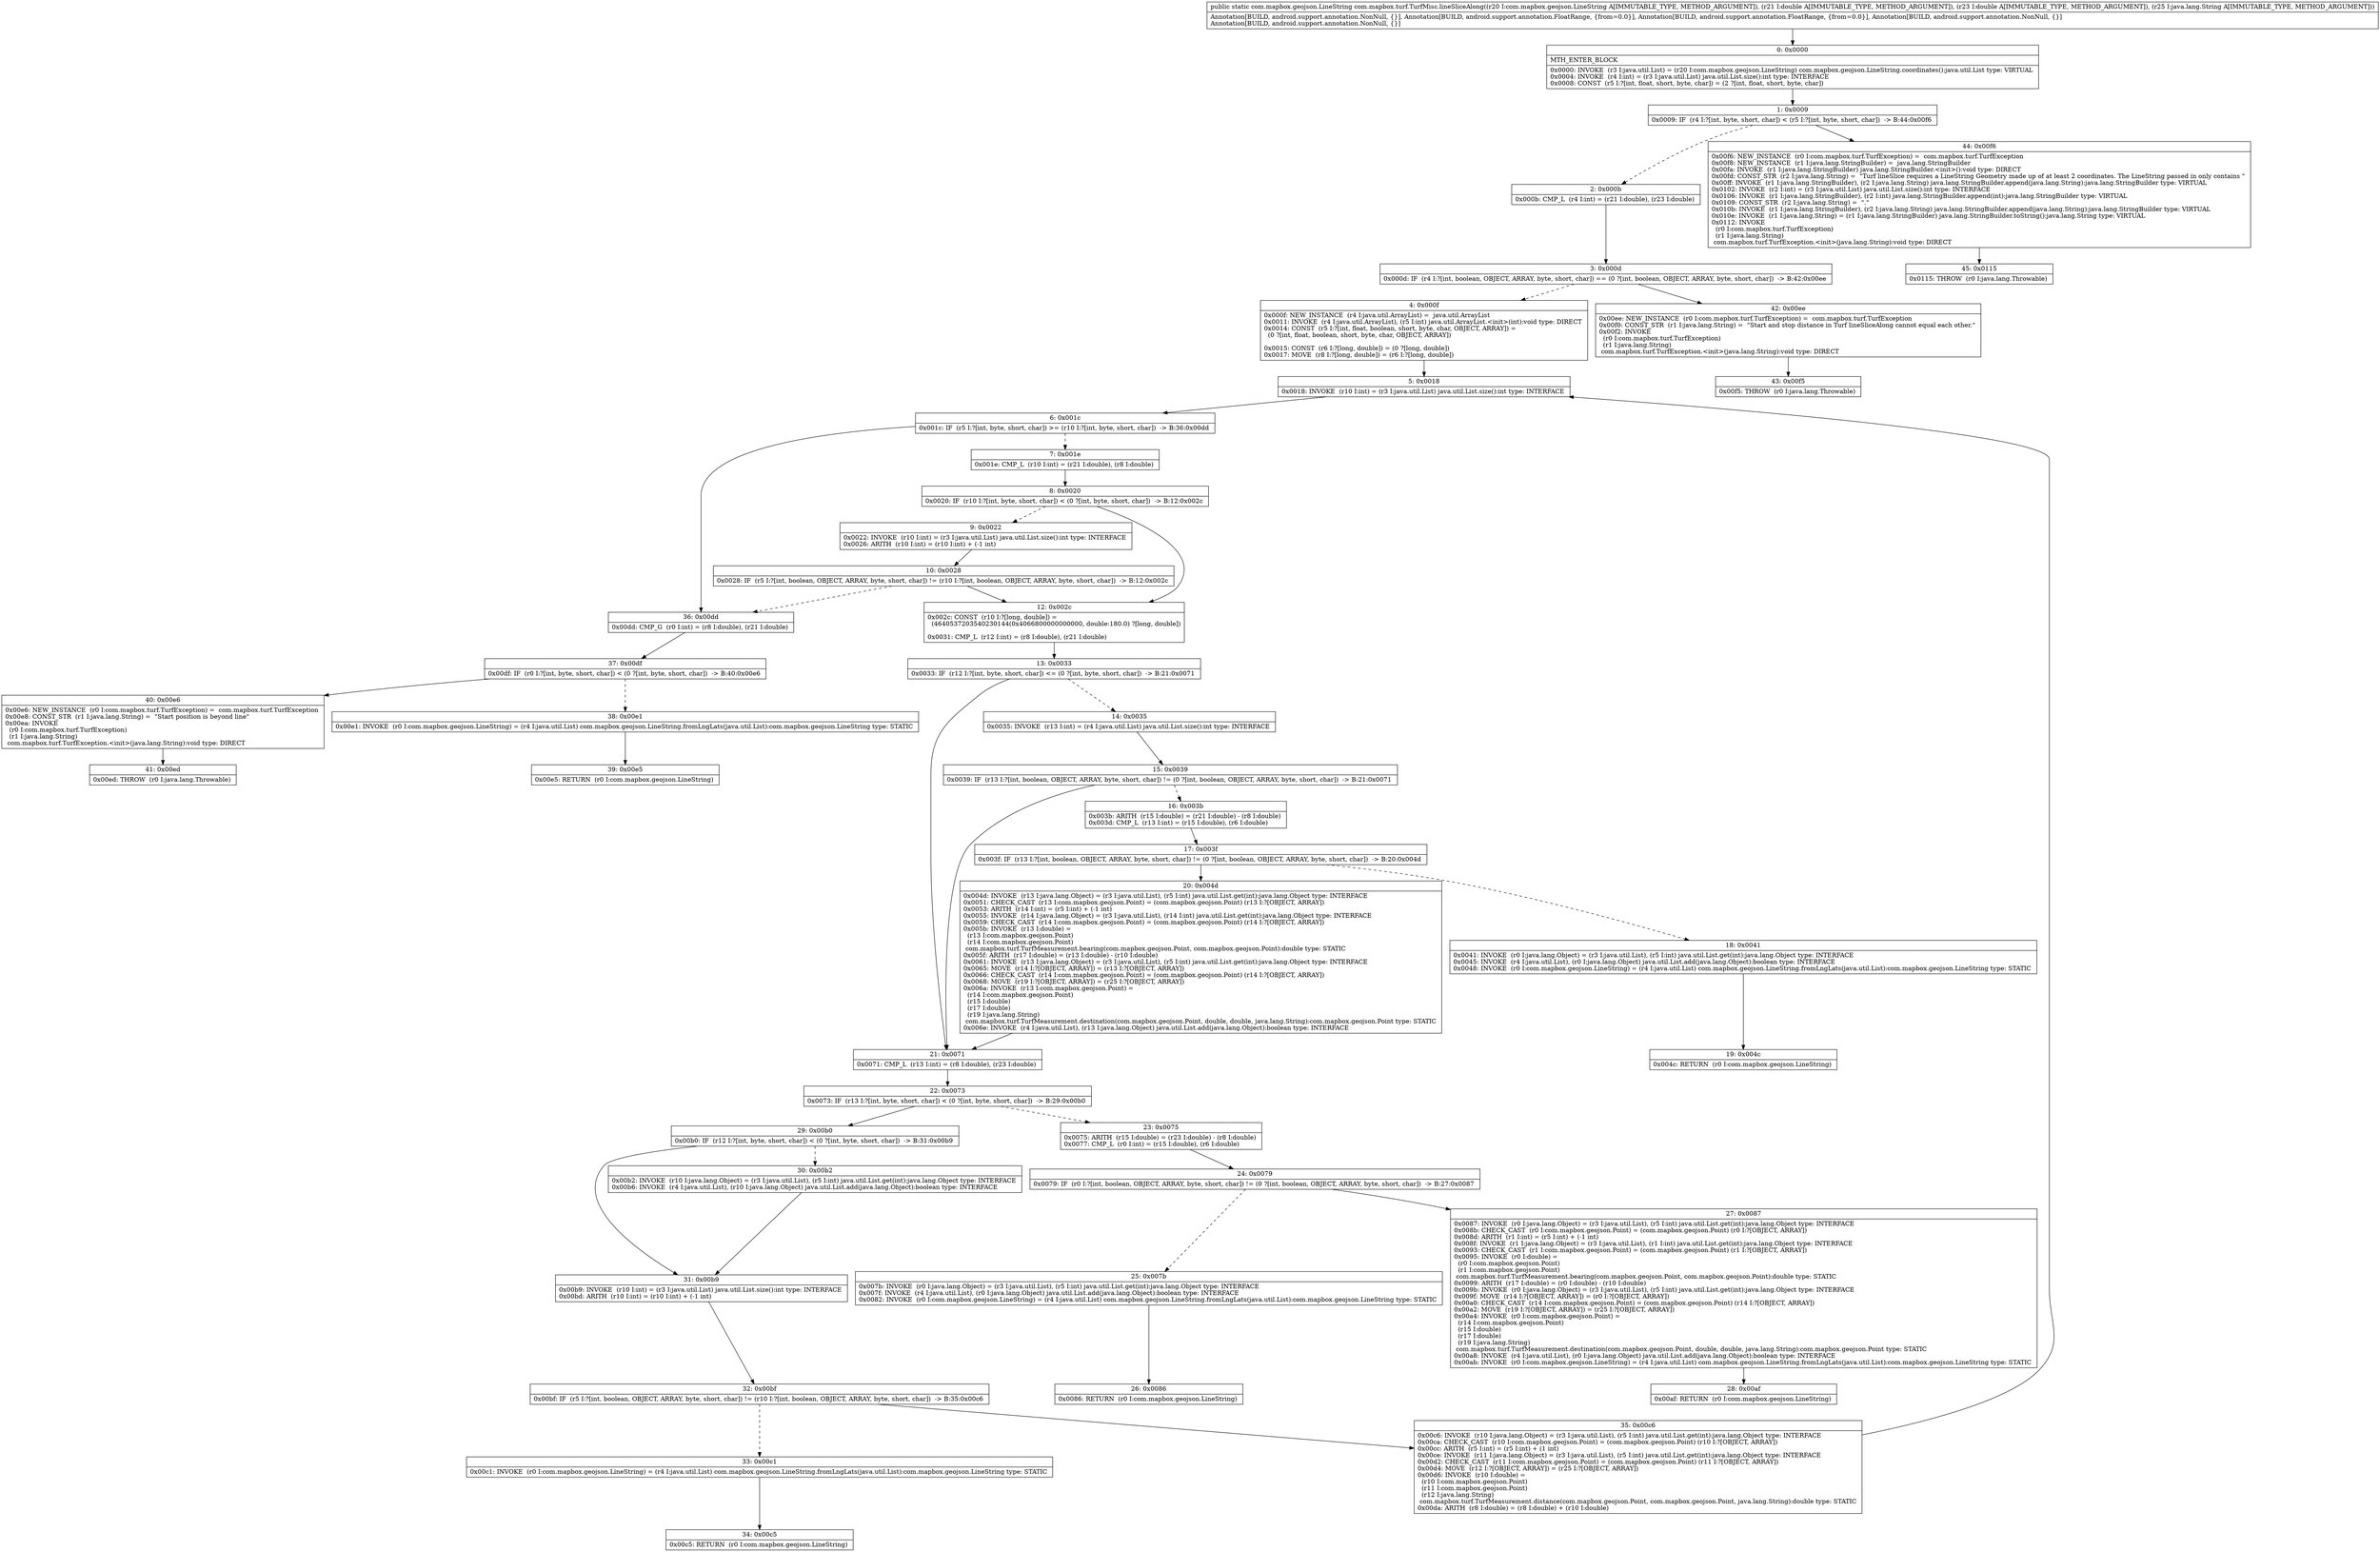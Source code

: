 digraph "CFG forcom.mapbox.turf.TurfMisc.lineSliceAlong(Lcom\/mapbox\/geojson\/LineString;DDLjava\/lang\/String;)Lcom\/mapbox\/geojson\/LineString;" {
Node_0 [shape=record,label="{0\:\ 0x0000|MTH_ENTER_BLOCK\l|0x0000: INVOKE  (r3 I:java.util.List) = (r20 I:com.mapbox.geojson.LineString) com.mapbox.geojson.LineString.coordinates():java.util.List type: VIRTUAL \l0x0004: INVOKE  (r4 I:int) = (r3 I:java.util.List) java.util.List.size():int type: INTERFACE \l0x0008: CONST  (r5 I:?[int, float, short, byte, char]) = (2 ?[int, float, short, byte, char]) \l}"];
Node_1 [shape=record,label="{1\:\ 0x0009|0x0009: IF  (r4 I:?[int, byte, short, char]) \< (r5 I:?[int, byte, short, char])  \-\> B:44:0x00f6 \l}"];
Node_2 [shape=record,label="{2\:\ 0x000b|0x000b: CMP_L  (r4 I:int) = (r21 I:double), (r23 I:double) \l}"];
Node_3 [shape=record,label="{3\:\ 0x000d|0x000d: IF  (r4 I:?[int, boolean, OBJECT, ARRAY, byte, short, char]) == (0 ?[int, boolean, OBJECT, ARRAY, byte, short, char])  \-\> B:42:0x00ee \l}"];
Node_4 [shape=record,label="{4\:\ 0x000f|0x000f: NEW_INSTANCE  (r4 I:java.util.ArrayList) =  java.util.ArrayList \l0x0011: INVOKE  (r4 I:java.util.ArrayList), (r5 I:int) java.util.ArrayList.\<init\>(int):void type: DIRECT \l0x0014: CONST  (r5 I:?[int, float, boolean, short, byte, char, OBJECT, ARRAY]) = \l  (0 ?[int, float, boolean, short, byte, char, OBJECT, ARRAY])\l \l0x0015: CONST  (r6 I:?[long, double]) = (0 ?[long, double]) \l0x0017: MOVE  (r8 I:?[long, double]) = (r6 I:?[long, double]) \l}"];
Node_5 [shape=record,label="{5\:\ 0x0018|0x0018: INVOKE  (r10 I:int) = (r3 I:java.util.List) java.util.List.size():int type: INTERFACE \l}"];
Node_6 [shape=record,label="{6\:\ 0x001c|0x001c: IF  (r5 I:?[int, byte, short, char]) \>= (r10 I:?[int, byte, short, char])  \-\> B:36:0x00dd \l}"];
Node_7 [shape=record,label="{7\:\ 0x001e|0x001e: CMP_L  (r10 I:int) = (r21 I:double), (r8 I:double) \l}"];
Node_8 [shape=record,label="{8\:\ 0x0020|0x0020: IF  (r10 I:?[int, byte, short, char]) \< (0 ?[int, byte, short, char])  \-\> B:12:0x002c \l}"];
Node_9 [shape=record,label="{9\:\ 0x0022|0x0022: INVOKE  (r10 I:int) = (r3 I:java.util.List) java.util.List.size():int type: INTERFACE \l0x0026: ARITH  (r10 I:int) = (r10 I:int) + (\-1 int) \l}"];
Node_10 [shape=record,label="{10\:\ 0x0028|0x0028: IF  (r5 I:?[int, boolean, OBJECT, ARRAY, byte, short, char]) != (r10 I:?[int, boolean, OBJECT, ARRAY, byte, short, char])  \-\> B:12:0x002c \l}"];
Node_12 [shape=record,label="{12\:\ 0x002c|0x002c: CONST  (r10 I:?[long, double]) = \l  (4640537203540230144(0x4066800000000000, double:180.0) ?[long, double])\l \l0x0031: CMP_L  (r12 I:int) = (r8 I:double), (r21 I:double) \l}"];
Node_13 [shape=record,label="{13\:\ 0x0033|0x0033: IF  (r12 I:?[int, byte, short, char]) \<= (0 ?[int, byte, short, char])  \-\> B:21:0x0071 \l}"];
Node_14 [shape=record,label="{14\:\ 0x0035|0x0035: INVOKE  (r13 I:int) = (r4 I:java.util.List) java.util.List.size():int type: INTERFACE \l}"];
Node_15 [shape=record,label="{15\:\ 0x0039|0x0039: IF  (r13 I:?[int, boolean, OBJECT, ARRAY, byte, short, char]) != (0 ?[int, boolean, OBJECT, ARRAY, byte, short, char])  \-\> B:21:0x0071 \l}"];
Node_16 [shape=record,label="{16\:\ 0x003b|0x003b: ARITH  (r15 I:double) = (r21 I:double) \- (r8 I:double) \l0x003d: CMP_L  (r13 I:int) = (r15 I:double), (r6 I:double) \l}"];
Node_17 [shape=record,label="{17\:\ 0x003f|0x003f: IF  (r13 I:?[int, boolean, OBJECT, ARRAY, byte, short, char]) != (0 ?[int, boolean, OBJECT, ARRAY, byte, short, char])  \-\> B:20:0x004d \l}"];
Node_18 [shape=record,label="{18\:\ 0x0041|0x0041: INVOKE  (r0 I:java.lang.Object) = (r3 I:java.util.List), (r5 I:int) java.util.List.get(int):java.lang.Object type: INTERFACE \l0x0045: INVOKE  (r4 I:java.util.List), (r0 I:java.lang.Object) java.util.List.add(java.lang.Object):boolean type: INTERFACE \l0x0048: INVOKE  (r0 I:com.mapbox.geojson.LineString) = (r4 I:java.util.List) com.mapbox.geojson.LineString.fromLngLats(java.util.List):com.mapbox.geojson.LineString type: STATIC \l}"];
Node_19 [shape=record,label="{19\:\ 0x004c|0x004c: RETURN  (r0 I:com.mapbox.geojson.LineString) \l}"];
Node_20 [shape=record,label="{20\:\ 0x004d|0x004d: INVOKE  (r13 I:java.lang.Object) = (r3 I:java.util.List), (r5 I:int) java.util.List.get(int):java.lang.Object type: INTERFACE \l0x0051: CHECK_CAST  (r13 I:com.mapbox.geojson.Point) = (com.mapbox.geojson.Point) (r13 I:?[OBJECT, ARRAY]) \l0x0053: ARITH  (r14 I:int) = (r5 I:int) + (\-1 int) \l0x0055: INVOKE  (r14 I:java.lang.Object) = (r3 I:java.util.List), (r14 I:int) java.util.List.get(int):java.lang.Object type: INTERFACE \l0x0059: CHECK_CAST  (r14 I:com.mapbox.geojson.Point) = (com.mapbox.geojson.Point) (r14 I:?[OBJECT, ARRAY]) \l0x005b: INVOKE  (r13 I:double) = \l  (r13 I:com.mapbox.geojson.Point)\l  (r14 I:com.mapbox.geojson.Point)\l com.mapbox.turf.TurfMeasurement.bearing(com.mapbox.geojson.Point, com.mapbox.geojson.Point):double type: STATIC \l0x005f: ARITH  (r17 I:double) = (r13 I:double) \- (r10 I:double) \l0x0061: INVOKE  (r13 I:java.lang.Object) = (r3 I:java.util.List), (r5 I:int) java.util.List.get(int):java.lang.Object type: INTERFACE \l0x0065: MOVE  (r14 I:?[OBJECT, ARRAY]) = (r13 I:?[OBJECT, ARRAY]) \l0x0066: CHECK_CAST  (r14 I:com.mapbox.geojson.Point) = (com.mapbox.geojson.Point) (r14 I:?[OBJECT, ARRAY]) \l0x0068: MOVE  (r19 I:?[OBJECT, ARRAY]) = (r25 I:?[OBJECT, ARRAY]) \l0x006a: INVOKE  (r13 I:com.mapbox.geojson.Point) = \l  (r14 I:com.mapbox.geojson.Point)\l  (r15 I:double)\l  (r17 I:double)\l  (r19 I:java.lang.String)\l com.mapbox.turf.TurfMeasurement.destination(com.mapbox.geojson.Point, double, double, java.lang.String):com.mapbox.geojson.Point type: STATIC \l0x006e: INVOKE  (r4 I:java.util.List), (r13 I:java.lang.Object) java.util.List.add(java.lang.Object):boolean type: INTERFACE \l}"];
Node_21 [shape=record,label="{21\:\ 0x0071|0x0071: CMP_L  (r13 I:int) = (r8 I:double), (r23 I:double) \l}"];
Node_22 [shape=record,label="{22\:\ 0x0073|0x0073: IF  (r13 I:?[int, byte, short, char]) \< (0 ?[int, byte, short, char])  \-\> B:29:0x00b0 \l}"];
Node_23 [shape=record,label="{23\:\ 0x0075|0x0075: ARITH  (r15 I:double) = (r23 I:double) \- (r8 I:double) \l0x0077: CMP_L  (r0 I:int) = (r15 I:double), (r6 I:double) \l}"];
Node_24 [shape=record,label="{24\:\ 0x0079|0x0079: IF  (r0 I:?[int, boolean, OBJECT, ARRAY, byte, short, char]) != (0 ?[int, boolean, OBJECT, ARRAY, byte, short, char])  \-\> B:27:0x0087 \l}"];
Node_25 [shape=record,label="{25\:\ 0x007b|0x007b: INVOKE  (r0 I:java.lang.Object) = (r3 I:java.util.List), (r5 I:int) java.util.List.get(int):java.lang.Object type: INTERFACE \l0x007f: INVOKE  (r4 I:java.util.List), (r0 I:java.lang.Object) java.util.List.add(java.lang.Object):boolean type: INTERFACE \l0x0082: INVOKE  (r0 I:com.mapbox.geojson.LineString) = (r4 I:java.util.List) com.mapbox.geojson.LineString.fromLngLats(java.util.List):com.mapbox.geojson.LineString type: STATIC \l}"];
Node_26 [shape=record,label="{26\:\ 0x0086|0x0086: RETURN  (r0 I:com.mapbox.geojson.LineString) \l}"];
Node_27 [shape=record,label="{27\:\ 0x0087|0x0087: INVOKE  (r0 I:java.lang.Object) = (r3 I:java.util.List), (r5 I:int) java.util.List.get(int):java.lang.Object type: INTERFACE \l0x008b: CHECK_CAST  (r0 I:com.mapbox.geojson.Point) = (com.mapbox.geojson.Point) (r0 I:?[OBJECT, ARRAY]) \l0x008d: ARITH  (r1 I:int) = (r5 I:int) + (\-1 int) \l0x008f: INVOKE  (r1 I:java.lang.Object) = (r3 I:java.util.List), (r1 I:int) java.util.List.get(int):java.lang.Object type: INTERFACE \l0x0093: CHECK_CAST  (r1 I:com.mapbox.geojson.Point) = (com.mapbox.geojson.Point) (r1 I:?[OBJECT, ARRAY]) \l0x0095: INVOKE  (r0 I:double) = \l  (r0 I:com.mapbox.geojson.Point)\l  (r1 I:com.mapbox.geojson.Point)\l com.mapbox.turf.TurfMeasurement.bearing(com.mapbox.geojson.Point, com.mapbox.geojson.Point):double type: STATIC \l0x0099: ARITH  (r17 I:double) = (r0 I:double) \- (r10 I:double) \l0x009b: INVOKE  (r0 I:java.lang.Object) = (r3 I:java.util.List), (r5 I:int) java.util.List.get(int):java.lang.Object type: INTERFACE \l0x009f: MOVE  (r14 I:?[OBJECT, ARRAY]) = (r0 I:?[OBJECT, ARRAY]) \l0x00a0: CHECK_CAST  (r14 I:com.mapbox.geojson.Point) = (com.mapbox.geojson.Point) (r14 I:?[OBJECT, ARRAY]) \l0x00a2: MOVE  (r19 I:?[OBJECT, ARRAY]) = (r25 I:?[OBJECT, ARRAY]) \l0x00a4: INVOKE  (r0 I:com.mapbox.geojson.Point) = \l  (r14 I:com.mapbox.geojson.Point)\l  (r15 I:double)\l  (r17 I:double)\l  (r19 I:java.lang.String)\l com.mapbox.turf.TurfMeasurement.destination(com.mapbox.geojson.Point, double, double, java.lang.String):com.mapbox.geojson.Point type: STATIC \l0x00a8: INVOKE  (r4 I:java.util.List), (r0 I:java.lang.Object) java.util.List.add(java.lang.Object):boolean type: INTERFACE \l0x00ab: INVOKE  (r0 I:com.mapbox.geojson.LineString) = (r4 I:java.util.List) com.mapbox.geojson.LineString.fromLngLats(java.util.List):com.mapbox.geojson.LineString type: STATIC \l}"];
Node_28 [shape=record,label="{28\:\ 0x00af|0x00af: RETURN  (r0 I:com.mapbox.geojson.LineString) \l}"];
Node_29 [shape=record,label="{29\:\ 0x00b0|0x00b0: IF  (r12 I:?[int, byte, short, char]) \< (0 ?[int, byte, short, char])  \-\> B:31:0x00b9 \l}"];
Node_30 [shape=record,label="{30\:\ 0x00b2|0x00b2: INVOKE  (r10 I:java.lang.Object) = (r3 I:java.util.List), (r5 I:int) java.util.List.get(int):java.lang.Object type: INTERFACE \l0x00b6: INVOKE  (r4 I:java.util.List), (r10 I:java.lang.Object) java.util.List.add(java.lang.Object):boolean type: INTERFACE \l}"];
Node_31 [shape=record,label="{31\:\ 0x00b9|0x00b9: INVOKE  (r10 I:int) = (r3 I:java.util.List) java.util.List.size():int type: INTERFACE \l0x00bd: ARITH  (r10 I:int) = (r10 I:int) + (\-1 int) \l}"];
Node_32 [shape=record,label="{32\:\ 0x00bf|0x00bf: IF  (r5 I:?[int, boolean, OBJECT, ARRAY, byte, short, char]) != (r10 I:?[int, boolean, OBJECT, ARRAY, byte, short, char])  \-\> B:35:0x00c6 \l}"];
Node_33 [shape=record,label="{33\:\ 0x00c1|0x00c1: INVOKE  (r0 I:com.mapbox.geojson.LineString) = (r4 I:java.util.List) com.mapbox.geojson.LineString.fromLngLats(java.util.List):com.mapbox.geojson.LineString type: STATIC \l}"];
Node_34 [shape=record,label="{34\:\ 0x00c5|0x00c5: RETURN  (r0 I:com.mapbox.geojson.LineString) \l}"];
Node_35 [shape=record,label="{35\:\ 0x00c6|0x00c6: INVOKE  (r10 I:java.lang.Object) = (r3 I:java.util.List), (r5 I:int) java.util.List.get(int):java.lang.Object type: INTERFACE \l0x00ca: CHECK_CAST  (r10 I:com.mapbox.geojson.Point) = (com.mapbox.geojson.Point) (r10 I:?[OBJECT, ARRAY]) \l0x00cc: ARITH  (r5 I:int) = (r5 I:int) + (1 int) \l0x00ce: INVOKE  (r11 I:java.lang.Object) = (r3 I:java.util.List), (r5 I:int) java.util.List.get(int):java.lang.Object type: INTERFACE \l0x00d2: CHECK_CAST  (r11 I:com.mapbox.geojson.Point) = (com.mapbox.geojson.Point) (r11 I:?[OBJECT, ARRAY]) \l0x00d4: MOVE  (r12 I:?[OBJECT, ARRAY]) = (r25 I:?[OBJECT, ARRAY]) \l0x00d6: INVOKE  (r10 I:double) = \l  (r10 I:com.mapbox.geojson.Point)\l  (r11 I:com.mapbox.geojson.Point)\l  (r12 I:java.lang.String)\l com.mapbox.turf.TurfMeasurement.distance(com.mapbox.geojson.Point, com.mapbox.geojson.Point, java.lang.String):double type: STATIC \l0x00da: ARITH  (r8 I:double) = (r8 I:double) + (r10 I:double) \l}"];
Node_36 [shape=record,label="{36\:\ 0x00dd|0x00dd: CMP_G  (r0 I:int) = (r8 I:double), (r21 I:double) \l}"];
Node_37 [shape=record,label="{37\:\ 0x00df|0x00df: IF  (r0 I:?[int, byte, short, char]) \< (0 ?[int, byte, short, char])  \-\> B:40:0x00e6 \l}"];
Node_38 [shape=record,label="{38\:\ 0x00e1|0x00e1: INVOKE  (r0 I:com.mapbox.geojson.LineString) = (r4 I:java.util.List) com.mapbox.geojson.LineString.fromLngLats(java.util.List):com.mapbox.geojson.LineString type: STATIC \l}"];
Node_39 [shape=record,label="{39\:\ 0x00e5|0x00e5: RETURN  (r0 I:com.mapbox.geojson.LineString) \l}"];
Node_40 [shape=record,label="{40\:\ 0x00e6|0x00e6: NEW_INSTANCE  (r0 I:com.mapbox.turf.TurfException) =  com.mapbox.turf.TurfException \l0x00e8: CONST_STR  (r1 I:java.lang.String) =  \"Start position is beyond line\" \l0x00ea: INVOKE  \l  (r0 I:com.mapbox.turf.TurfException)\l  (r1 I:java.lang.String)\l com.mapbox.turf.TurfException.\<init\>(java.lang.String):void type: DIRECT \l}"];
Node_41 [shape=record,label="{41\:\ 0x00ed|0x00ed: THROW  (r0 I:java.lang.Throwable) \l}"];
Node_42 [shape=record,label="{42\:\ 0x00ee|0x00ee: NEW_INSTANCE  (r0 I:com.mapbox.turf.TurfException) =  com.mapbox.turf.TurfException \l0x00f0: CONST_STR  (r1 I:java.lang.String) =  \"Start and stop distance in Turf lineSliceAlong cannot equal each other.\" \l0x00f2: INVOKE  \l  (r0 I:com.mapbox.turf.TurfException)\l  (r1 I:java.lang.String)\l com.mapbox.turf.TurfException.\<init\>(java.lang.String):void type: DIRECT \l}"];
Node_43 [shape=record,label="{43\:\ 0x00f5|0x00f5: THROW  (r0 I:java.lang.Throwable) \l}"];
Node_44 [shape=record,label="{44\:\ 0x00f6|0x00f6: NEW_INSTANCE  (r0 I:com.mapbox.turf.TurfException) =  com.mapbox.turf.TurfException \l0x00f8: NEW_INSTANCE  (r1 I:java.lang.StringBuilder) =  java.lang.StringBuilder \l0x00fa: INVOKE  (r1 I:java.lang.StringBuilder) java.lang.StringBuilder.\<init\>():void type: DIRECT \l0x00fd: CONST_STR  (r2 I:java.lang.String) =  \"Turf lineSlice requires a LineString Geometry made up of at least 2 coordinates. The LineString passed in only contains \" \l0x00ff: INVOKE  (r1 I:java.lang.StringBuilder), (r2 I:java.lang.String) java.lang.StringBuilder.append(java.lang.String):java.lang.StringBuilder type: VIRTUAL \l0x0102: INVOKE  (r2 I:int) = (r3 I:java.util.List) java.util.List.size():int type: INTERFACE \l0x0106: INVOKE  (r1 I:java.lang.StringBuilder), (r2 I:int) java.lang.StringBuilder.append(int):java.lang.StringBuilder type: VIRTUAL \l0x0109: CONST_STR  (r2 I:java.lang.String) =  \".\" \l0x010b: INVOKE  (r1 I:java.lang.StringBuilder), (r2 I:java.lang.String) java.lang.StringBuilder.append(java.lang.String):java.lang.StringBuilder type: VIRTUAL \l0x010e: INVOKE  (r1 I:java.lang.String) = (r1 I:java.lang.StringBuilder) java.lang.StringBuilder.toString():java.lang.String type: VIRTUAL \l0x0112: INVOKE  \l  (r0 I:com.mapbox.turf.TurfException)\l  (r1 I:java.lang.String)\l com.mapbox.turf.TurfException.\<init\>(java.lang.String):void type: DIRECT \l}"];
Node_45 [shape=record,label="{45\:\ 0x0115|0x0115: THROW  (r0 I:java.lang.Throwable) \l}"];
MethodNode[shape=record,label="{public static com.mapbox.geojson.LineString com.mapbox.turf.TurfMisc.lineSliceAlong((r20 I:com.mapbox.geojson.LineString A[IMMUTABLE_TYPE, METHOD_ARGUMENT]), (r21 I:double A[IMMUTABLE_TYPE, METHOD_ARGUMENT]), (r23 I:double A[IMMUTABLE_TYPE, METHOD_ARGUMENT]), (r25 I:java.lang.String A[IMMUTABLE_TYPE, METHOD_ARGUMENT]))  | Annotation[BUILD, android.support.annotation.NonNull, \{\}], Annotation[BUILD, android.support.annotation.FloatRange, \{from=0.0\}], Annotation[BUILD, android.support.annotation.FloatRange, \{from=0.0\}], Annotation[BUILD, android.support.annotation.NonNull, \{\}]\lAnnotation[BUILD, android.support.annotation.NonNull, \{\}]\l}"];
MethodNode -> Node_0;
Node_0 -> Node_1;
Node_1 -> Node_2[style=dashed];
Node_1 -> Node_44;
Node_2 -> Node_3;
Node_3 -> Node_4[style=dashed];
Node_3 -> Node_42;
Node_4 -> Node_5;
Node_5 -> Node_6;
Node_6 -> Node_7[style=dashed];
Node_6 -> Node_36;
Node_7 -> Node_8;
Node_8 -> Node_9[style=dashed];
Node_8 -> Node_12;
Node_9 -> Node_10;
Node_10 -> Node_12;
Node_10 -> Node_36[style=dashed];
Node_12 -> Node_13;
Node_13 -> Node_14[style=dashed];
Node_13 -> Node_21;
Node_14 -> Node_15;
Node_15 -> Node_16[style=dashed];
Node_15 -> Node_21;
Node_16 -> Node_17;
Node_17 -> Node_18[style=dashed];
Node_17 -> Node_20;
Node_18 -> Node_19;
Node_20 -> Node_21;
Node_21 -> Node_22;
Node_22 -> Node_23[style=dashed];
Node_22 -> Node_29;
Node_23 -> Node_24;
Node_24 -> Node_25[style=dashed];
Node_24 -> Node_27;
Node_25 -> Node_26;
Node_27 -> Node_28;
Node_29 -> Node_30[style=dashed];
Node_29 -> Node_31;
Node_30 -> Node_31;
Node_31 -> Node_32;
Node_32 -> Node_33[style=dashed];
Node_32 -> Node_35;
Node_33 -> Node_34;
Node_35 -> Node_5;
Node_36 -> Node_37;
Node_37 -> Node_38[style=dashed];
Node_37 -> Node_40;
Node_38 -> Node_39;
Node_40 -> Node_41;
Node_42 -> Node_43;
Node_44 -> Node_45;
}

